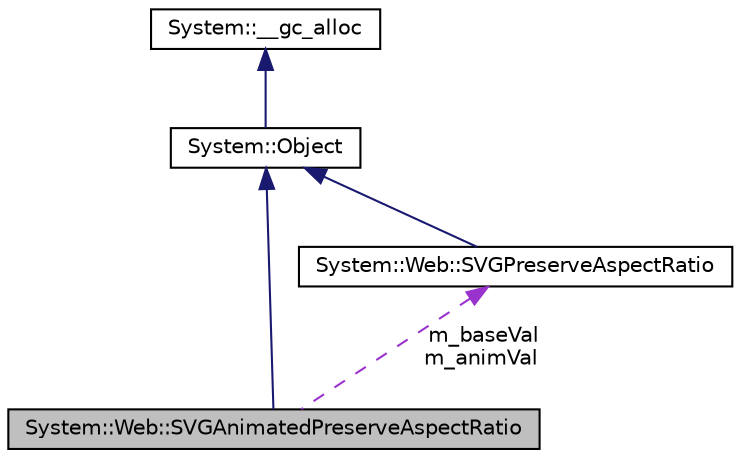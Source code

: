 digraph G
{
  edge [fontname="Helvetica",fontsize="10",labelfontname="Helvetica",labelfontsize="10"];
  node [fontname="Helvetica",fontsize="10",shape=record];
  Node1 [label="System::Web::SVGAnimatedPreserveAspectRatio",height=0.2,width=0.4,color="black", fillcolor="grey75", style="filled" fontcolor="black"];
  Node2 -> Node1 [dir="back",color="midnightblue",fontsize="10",style="solid",fontname="Helvetica"];
  Node2 [label="System::Object",height=0.2,width=0.4,color="black", fillcolor="white", style="filled",URL="$class_system_1_1_object.html"];
  Node3 -> Node2 [dir="back",color="midnightblue",fontsize="10",style="solid",fontname="Helvetica"];
  Node3 [label="System::__gc_alloc",height=0.2,width=0.4,color="black", fillcolor="white", style="filled",URL="$class_system_1_1____gc__alloc.html"];
  Node4 -> Node1 [dir="back",color="darkorchid3",fontsize="10",style="dashed",label=" m_baseVal\nm_animVal" ,fontname="Helvetica"];
  Node4 [label="System::Web::SVGPreserveAspectRatio",height=0.2,width=0.4,color="black", fillcolor="white", style="filled",URL="$class_system_1_1_web_1_1_s_v_g_preserve_aspect_ratio.html"];
  Node2 -> Node4 [dir="back",color="midnightblue",fontsize="10",style="solid",fontname="Helvetica"];
}
